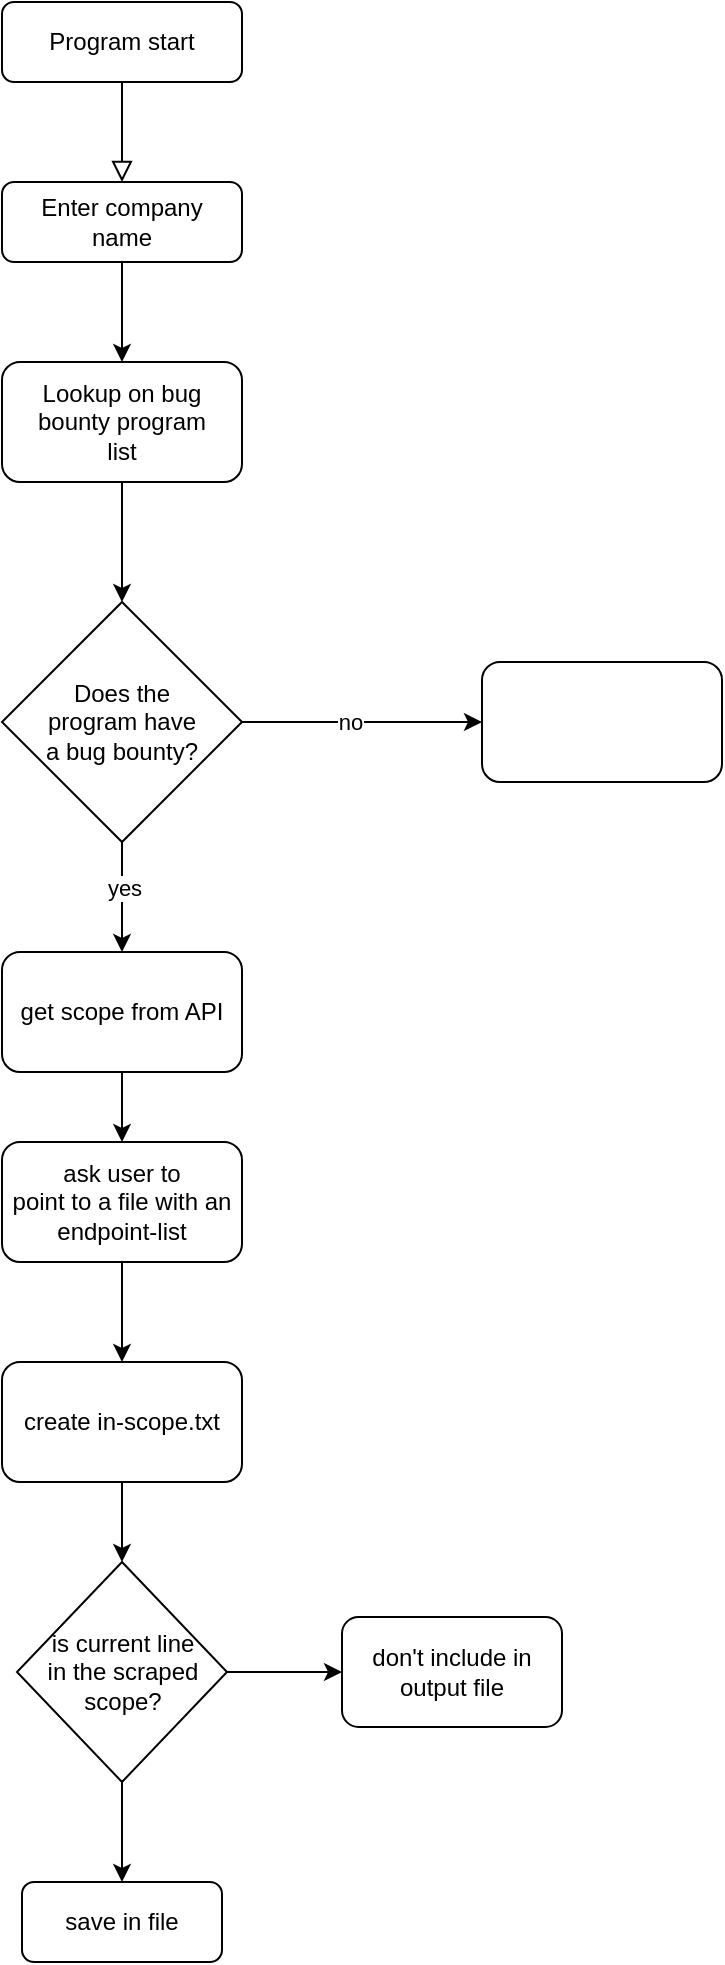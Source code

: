 <mxfile version="15.4.0" type="device"><diagram id="C5RBs43oDa-KdzZeNtuy" name="Page-1"><mxGraphModel dx="517" dy="235" grid="1" gridSize="10" guides="1" tooltips="1" connect="1" arrows="1" fold="1" page="1" pageScale="1" pageWidth="827" pageHeight="1169" math="0" shadow="0"><root><mxCell id="WIyWlLk6GJQsqaUBKTNV-0"/><mxCell id="WIyWlLk6GJQsqaUBKTNV-1" parent="WIyWlLk6GJQsqaUBKTNV-0"/><mxCell id="WIyWlLk6GJQsqaUBKTNV-2" value="" style="rounded=0;html=1;jettySize=auto;orthogonalLoop=1;fontSize=11;endArrow=block;endFill=0;endSize=8;strokeWidth=1;shadow=0;labelBackgroundColor=none;edgeStyle=orthogonalEdgeStyle;entryX=0.5;entryY=0;entryDx=0;entryDy=0;" parent="WIyWlLk6GJQsqaUBKTNV-1" source="WIyWlLk6GJQsqaUBKTNV-3" target="VgOmgUzh2um__0zsQ8A2-0" edge="1"><mxGeometry relative="1" as="geometry"><mxPoint x="220" y="170" as="targetPoint"/></mxGeometry></mxCell><mxCell id="WIyWlLk6GJQsqaUBKTNV-3" value="Program start" style="rounded=1;whiteSpace=wrap;html=1;fontSize=12;glass=0;strokeWidth=1;shadow=0;" parent="WIyWlLk6GJQsqaUBKTNV-1" vertex="1"><mxGeometry x="160" y="80" width="120" height="40" as="geometry"/></mxCell><mxCell id="VgOmgUzh2um__0zsQ8A2-2" style="edgeStyle=orthogonalEdgeStyle;rounded=0;orthogonalLoop=1;jettySize=auto;html=1;exitX=0.5;exitY=1;exitDx=0;exitDy=0;entryX=0.5;entryY=0;entryDx=0;entryDy=0;" edge="1" parent="WIyWlLk6GJQsqaUBKTNV-1" source="VgOmgUzh2um__0zsQ8A2-0" target="VgOmgUzh2um__0zsQ8A2-1"><mxGeometry relative="1" as="geometry"/></mxCell><mxCell id="VgOmgUzh2um__0zsQ8A2-0" value="Enter company &lt;br&gt;name" style="rounded=1;whiteSpace=wrap;html=1;fontSize=12;glass=0;strokeWidth=1;shadow=0;" vertex="1" parent="WIyWlLk6GJQsqaUBKTNV-1"><mxGeometry x="160" y="170" width="120" height="40" as="geometry"/></mxCell><mxCell id="VgOmgUzh2um__0zsQ8A2-4" style="edgeStyle=orthogonalEdgeStyle;rounded=0;orthogonalLoop=1;jettySize=auto;html=1;exitX=0.5;exitY=1;exitDx=0;exitDy=0;entryX=0.5;entryY=0;entryDx=0;entryDy=0;" edge="1" parent="WIyWlLk6GJQsqaUBKTNV-1" source="VgOmgUzh2um__0zsQ8A2-1" target="VgOmgUzh2um__0zsQ8A2-3"><mxGeometry relative="1" as="geometry"/></mxCell><mxCell id="VgOmgUzh2um__0zsQ8A2-1" value="Lookup on bug bounty program&lt;br&gt;list" style="rounded=1;whiteSpace=wrap;html=1;" vertex="1" parent="WIyWlLk6GJQsqaUBKTNV-1"><mxGeometry x="160" y="260" width="120" height="60" as="geometry"/></mxCell><mxCell id="VgOmgUzh2um__0zsQ8A2-5" style="edgeStyle=orthogonalEdgeStyle;rounded=0;orthogonalLoop=1;jettySize=auto;html=1;exitX=1;exitY=0.5;exitDx=0;exitDy=0;entryX=0;entryY=0.5;entryDx=0;entryDy=0;" edge="1" parent="WIyWlLk6GJQsqaUBKTNV-1" source="VgOmgUzh2um__0zsQ8A2-3" target="VgOmgUzh2um__0zsQ8A2-8"><mxGeometry relative="1" as="geometry"><mxPoint x="320" y="420.238" as="targetPoint"/></mxGeometry></mxCell><mxCell id="VgOmgUzh2um__0zsQ8A2-10" value="no" style="edgeLabel;html=1;align=center;verticalAlign=middle;resizable=0;points=[];" vertex="1" connectable="0" parent="VgOmgUzh2um__0zsQ8A2-5"><mxGeometry x="-0.098" relative="1" as="geometry"><mxPoint as="offset"/></mxGeometry></mxCell><mxCell id="VgOmgUzh2um__0zsQ8A2-6" style="edgeStyle=orthogonalEdgeStyle;rounded=0;orthogonalLoop=1;jettySize=auto;html=1;exitX=0.5;exitY=1;exitDx=0;exitDy=0;" edge="1" parent="WIyWlLk6GJQsqaUBKTNV-1" source="VgOmgUzh2um__0zsQ8A2-3" target="VgOmgUzh2um__0zsQ8A2-7"><mxGeometry relative="1" as="geometry"><mxPoint x="220.143" y="500" as="targetPoint"/></mxGeometry></mxCell><mxCell id="VgOmgUzh2um__0zsQ8A2-11" value="yes" style="edgeLabel;html=1;align=center;verticalAlign=middle;resizable=0;points=[];" vertex="1" connectable="0" parent="VgOmgUzh2um__0zsQ8A2-6"><mxGeometry x="-0.188" y="1" relative="1" as="geometry"><mxPoint as="offset"/></mxGeometry></mxCell><mxCell id="VgOmgUzh2um__0zsQ8A2-3" value="Does the &lt;br&gt;program have &lt;br&gt;a bug bounty?" style="rhombus;whiteSpace=wrap;html=1;" vertex="1" parent="WIyWlLk6GJQsqaUBKTNV-1"><mxGeometry x="160" y="380" width="120" height="120" as="geometry"/></mxCell><mxCell id="VgOmgUzh2um__0zsQ8A2-19" style="edgeStyle=orthogonalEdgeStyle;rounded=0;orthogonalLoop=1;jettySize=auto;html=1;entryX=0.5;entryY=0;entryDx=0;entryDy=0;" edge="1" parent="WIyWlLk6GJQsqaUBKTNV-1" source="VgOmgUzh2um__0zsQ8A2-7" target="VgOmgUzh2um__0zsQ8A2-12"><mxGeometry relative="1" as="geometry"/></mxCell><mxCell id="VgOmgUzh2um__0zsQ8A2-7" value="get scope from API" style="rounded=1;whiteSpace=wrap;html=1;" vertex="1" parent="WIyWlLk6GJQsqaUBKTNV-1"><mxGeometry x="160.003" y="555" width="120" height="60" as="geometry"/></mxCell><mxCell id="VgOmgUzh2um__0zsQ8A2-8" value="" style="rounded=1;whiteSpace=wrap;html=1;" vertex="1" parent="WIyWlLk6GJQsqaUBKTNV-1"><mxGeometry x="400" y="410" width="120" height="60" as="geometry"/></mxCell><mxCell id="VgOmgUzh2um__0zsQ8A2-18" style="edgeStyle=orthogonalEdgeStyle;rounded=0;orthogonalLoop=1;jettySize=auto;html=1;entryX=0.5;entryY=0;entryDx=0;entryDy=0;" edge="1" parent="WIyWlLk6GJQsqaUBKTNV-1" source="VgOmgUzh2um__0zsQ8A2-12" target="VgOmgUzh2um__0zsQ8A2-13"><mxGeometry relative="1" as="geometry"/></mxCell><mxCell id="VgOmgUzh2um__0zsQ8A2-12" value="ask user to&lt;br&gt;point to a file with an&lt;br&gt;endpoint-list&lt;br&gt;" style="rounded=1;whiteSpace=wrap;html=1;" vertex="1" parent="WIyWlLk6GJQsqaUBKTNV-1"><mxGeometry x="160" y="650" width="120" height="60" as="geometry"/></mxCell><mxCell id="VgOmgUzh2um__0zsQ8A2-17" style="edgeStyle=orthogonalEdgeStyle;rounded=0;orthogonalLoop=1;jettySize=auto;html=1;entryX=0.5;entryY=0;entryDx=0;entryDy=0;" edge="1" parent="WIyWlLk6GJQsqaUBKTNV-1" source="VgOmgUzh2um__0zsQ8A2-13" target="VgOmgUzh2um__0zsQ8A2-15"><mxGeometry relative="1" as="geometry"/></mxCell><mxCell id="VgOmgUzh2um__0zsQ8A2-13" value="create in-scope.txt" style="rounded=1;whiteSpace=wrap;html=1;" vertex="1" parent="WIyWlLk6GJQsqaUBKTNV-1"><mxGeometry x="160" y="760" width="120" height="60" as="geometry"/></mxCell><mxCell id="VgOmgUzh2um__0zsQ8A2-25" style="edgeStyle=orthogonalEdgeStyle;rounded=0;orthogonalLoop=1;jettySize=auto;html=1;entryX=0;entryY=0.5;entryDx=0;entryDy=0;" edge="1" parent="WIyWlLk6GJQsqaUBKTNV-1" source="VgOmgUzh2um__0zsQ8A2-15" target="VgOmgUzh2um__0zsQ8A2-20"><mxGeometry relative="1" as="geometry"/></mxCell><mxCell id="VgOmgUzh2um__0zsQ8A2-26" style="edgeStyle=orthogonalEdgeStyle;rounded=0;orthogonalLoop=1;jettySize=auto;html=1;entryX=0.5;entryY=0;entryDx=0;entryDy=0;" edge="1" parent="WIyWlLk6GJQsqaUBKTNV-1" source="VgOmgUzh2um__0zsQ8A2-15" target="VgOmgUzh2um__0zsQ8A2-21"><mxGeometry relative="1" as="geometry"/></mxCell><mxCell id="VgOmgUzh2um__0zsQ8A2-15" value="is current line&lt;br&gt;in the scraped scope?" style="rhombus;whiteSpace=wrap;html=1;" vertex="1" parent="WIyWlLk6GJQsqaUBKTNV-1"><mxGeometry x="167.5" y="860" width="105" height="110" as="geometry"/></mxCell><mxCell id="VgOmgUzh2um__0zsQ8A2-20" value="don't include in output file" style="rounded=1;whiteSpace=wrap;html=1;" vertex="1" parent="WIyWlLk6GJQsqaUBKTNV-1"><mxGeometry x="330" y="887.5" width="110" height="55" as="geometry"/></mxCell><mxCell id="VgOmgUzh2um__0zsQ8A2-21" value="save in file" style="rounded=1;whiteSpace=wrap;html=1;" vertex="1" parent="WIyWlLk6GJQsqaUBKTNV-1"><mxGeometry x="170" y="1020" width="100" height="40" as="geometry"/></mxCell></root></mxGraphModel></diagram></mxfile>